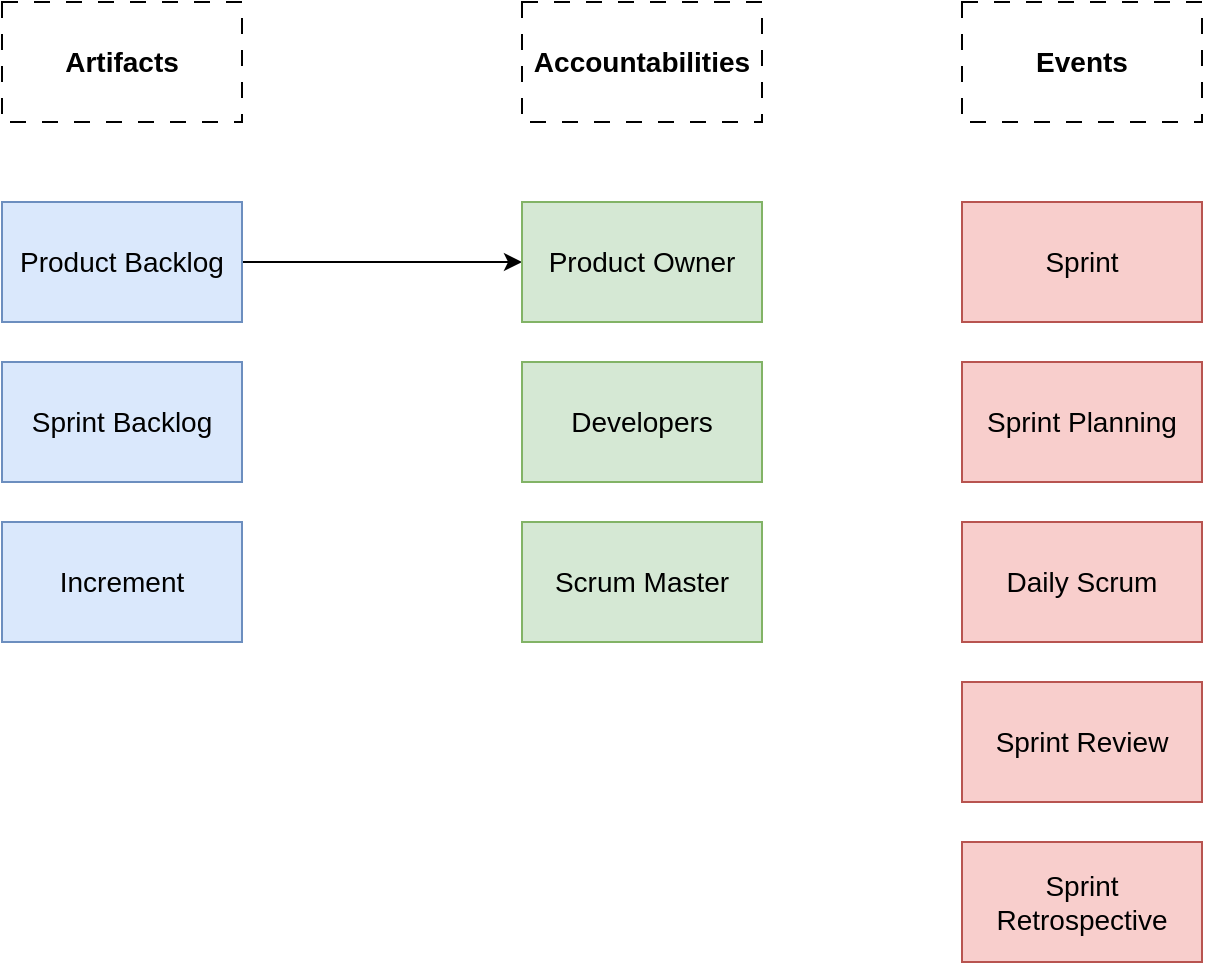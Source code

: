 <mxfile version="21.8.0" type="github">
  <diagram name="Page-1" id="Rvh56WEDjhvADAaJ6AUH">
    <mxGraphModel dx="1026" dy="1796" grid="1" gridSize="10" guides="1" tooltips="1" connect="1" arrows="1" fold="1" page="1" pageScale="1" pageWidth="850" pageHeight="1100" math="0" shadow="0">
      <root>
        <mxCell id="0" />
        <mxCell id="1" parent="0" />
        <mxCell id="Dj-qdFE7T2WBTazND0Hn-25" style="edgeStyle=orthogonalEdgeStyle;rounded=0;orthogonalLoop=1;jettySize=auto;html=1;entryX=0;entryY=0.5;entryDx=0;entryDy=0;" edge="1" parent="1" source="Dj-qdFE7T2WBTazND0Hn-24" target="Dj-qdFE7T2WBTazND0Hn-28">
          <mxGeometry relative="1" as="geometry">
            <mxPoint x="470" y="120" as="targetPoint" />
          </mxGeometry>
        </mxCell>
        <mxCell id="Dj-qdFE7T2WBTazND0Hn-24" value="&lt;font style=&quot;font-size: 14px;&quot;&gt;Product Backlog&lt;/font&gt;" style="rounded=0;whiteSpace=wrap;html=1;fillColor=#dae8fc;strokeColor=#6c8ebf;" vertex="1" parent="1">
          <mxGeometry x="140" y="90" width="120" height="60" as="geometry" />
        </mxCell>
        <mxCell id="Dj-qdFE7T2WBTazND0Hn-27" value="&lt;b&gt;&lt;font style=&quot;font-size: 14px;&quot;&gt;Artifacts&lt;/font&gt;&lt;/b&gt;" style="rounded=0;whiteSpace=wrap;html=1;dashed=1;dashPattern=8 8;" vertex="1" parent="1">
          <mxGeometry x="140" y="-10" width="120" height="60" as="geometry" />
        </mxCell>
        <mxCell id="Dj-qdFE7T2WBTazND0Hn-28" value="&lt;font style=&quot;font-size: 14px;&quot;&gt;Product Owner&lt;/font&gt;" style="rounded=0;whiteSpace=wrap;html=1;fillColor=#d5e8d4;strokeColor=#82b366;" vertex="1" parent="1">
          <mxGeometry x="400" y="90" width="120" height="60" as="geometry" />
        </mxCell>
        <mxCell id="Dj-qdFE7T2WBTazND0Hn-29" value="&lt;b&gt;&lt;font style=&quot;font-size: 14px;&quot;&gt;Accountabilities&lt;/font&gt;&lt;/b&gt;" style="rounded=0;whiteSpace=wrap;html=1;dashed=1;dashPattern=8 8;" vertex="1" parent="1">
          <mxGeometry x="400" y="-10" width="120" height="60" as="geometry" />
        </mxCell>
        <mxCell id="Dj-qdFE7T2WBTazND0Hn-30" value="&lt;b&gt;&lt;font style=&quot;font-size: 14px;&quot;&gt;Events&lt;/font&gt;&lt;/b&gt;" style="rounded=0;whiteSpace=wrap;html=1;dashed=1;dashPattern=8 8;" vertex="1" parent="1">
          <mxGeometry x="620" y="-10" width="120" height="60" as="geometry" />
        </mxCell>
        <mxCell id="Dj-qdFE7T2WBTazND0Hn-31" value="&lt;font style=&quot;font-size: 14px;&quot;&gt;Sprint Backlog&lt;/font&gt;" style="rounded=0;whiteSpace=wrap;html=1;fillColor=#dae8fc;strokeColor=#6c8ebf;" vertex="1" parent="1">
          <mxGeometry x="140" y="170" width="120" height="60" as="geometry" />
        </mxCell>
        <mxCell id="Dj-qdFE7T2WBTazND0Hn-32" value="&lt;font style=&quot;font-size: 14px;&quot;&gt;Increment&lt;/font&gt;" style="rounded=0;whiteSpace=wrap;html=1;fillColor=#dae8fc;strokeColor=#6c8ebf;" vertex="1" parent="1">
          <mxGeometry x="140" y="250" width="120" height="60" as="geometry" />
        </mxCell>
        <mxCell id="Dj-qdFE7T2WBTazND0Hn-33" value="&lt;font style=&quot;font-size: 14px;&quot;&gt;Scrum Master&lt;/font&gt;" style="rounded=0;whiteSpace=wrap;html=1;fillColor=#d5e8d4;strokeColor=#82b366;" vertex="1" parent="1">
          <mxGeometry x="400" y="250" width="120" height="60" as="geometry" />
        </mxCell>
        <mxCell id="Dj-qdFE7T2WBTazND0Hn-34" value="&lt;font style=&quot;font-size: 14px;&quot;&gt;Developers&lt;/font&gt;" style="rounded=0;whiteSpace=wrap;html=1;fillColor=#d5e8d4;strokeColor=#82b366;" vertex="1" parent="1">
          <mxGeometry x="400" y="170" width="120" height="60" as="geometry" />
        </mxCell>
        <mxCell id="Dj-qdFE7T2WBTazND0Hn-35" value="&lt;font style=&quot;font-size: 14px;&quot;&gt;Daily Scrum&lt;/font&gt;" style="rounded=0;whiteSpace=wrap;html=1;fillColor=#f8cecc;strokeColor=#b85450;" vertex="1" parent="1">
          <mxGeometry x="620" y="250" width="120" height="60" as="geometry" />
        </mxCell>
        <mxCell id="Dj-qdFE7T2WBTazND0Hn-36" value="&lt;font style=&quot;font-size: 14px;&quot;&gt;Sprint Planning&lt;/font&gt;" style="rounded=0;whiteSpace=wrap;html=1;fillColor=#f8cecc;strokeColor=#b85450;" vertex="1" parent="1">
          <mxGeometry x="620" y="170" width="120" height="60" as="geometry" />
        </mxCell>
        <mxCell id="Dj-qdFE7T2WBTazND0Hn-37" value="&lt;font style=&quot;font-size: 14px;&quot;&gt;Sprint&lt;/font&gt;" style="rounded=0;whiteSpace=wrap;html=1;fillColor=#f8cecc;strokeColor=#b85450;" vertex="1" parent="1">
          <mxGeometry x="620" y="90" width="120" height="60" as="geometry" />
        </mxCell>
        <mxCell id="Dj-qdFE7T2WBTazND0Hn-38" value="&lt;font style=&quot;font-size: 14px;&quot;&gt;Sprint Review&lt;/font&gt;" style="rounded=0;whiteSpace=wrap;html=1;fillColor=#f8cecc;strokeColor=#b85450;" vertex="1" parent="1">
          <mxGeometry x="620" y="330" width="120" height="60" as="geometry" />
        </mxCell>
        <mxCell id="Dj-qdFE7T2WBTazND0Hn-39" value="&lt;font style=&quot;font-size: 14px;&quot;&gt;Sprint Retrospective&lt;/font&gt;" style="rounded=0;whiteSpace=wrap;html=1;fillColor=#f8cecc;strokeColor=#b85450;" vertex="1" parent="1">
          <mxGeometry x="620" y="410" width="120" height="60" as="geometry" />
        </mxCell>
      </root>
    </mxGraphModel>
  </diagram>
</mxfile>
